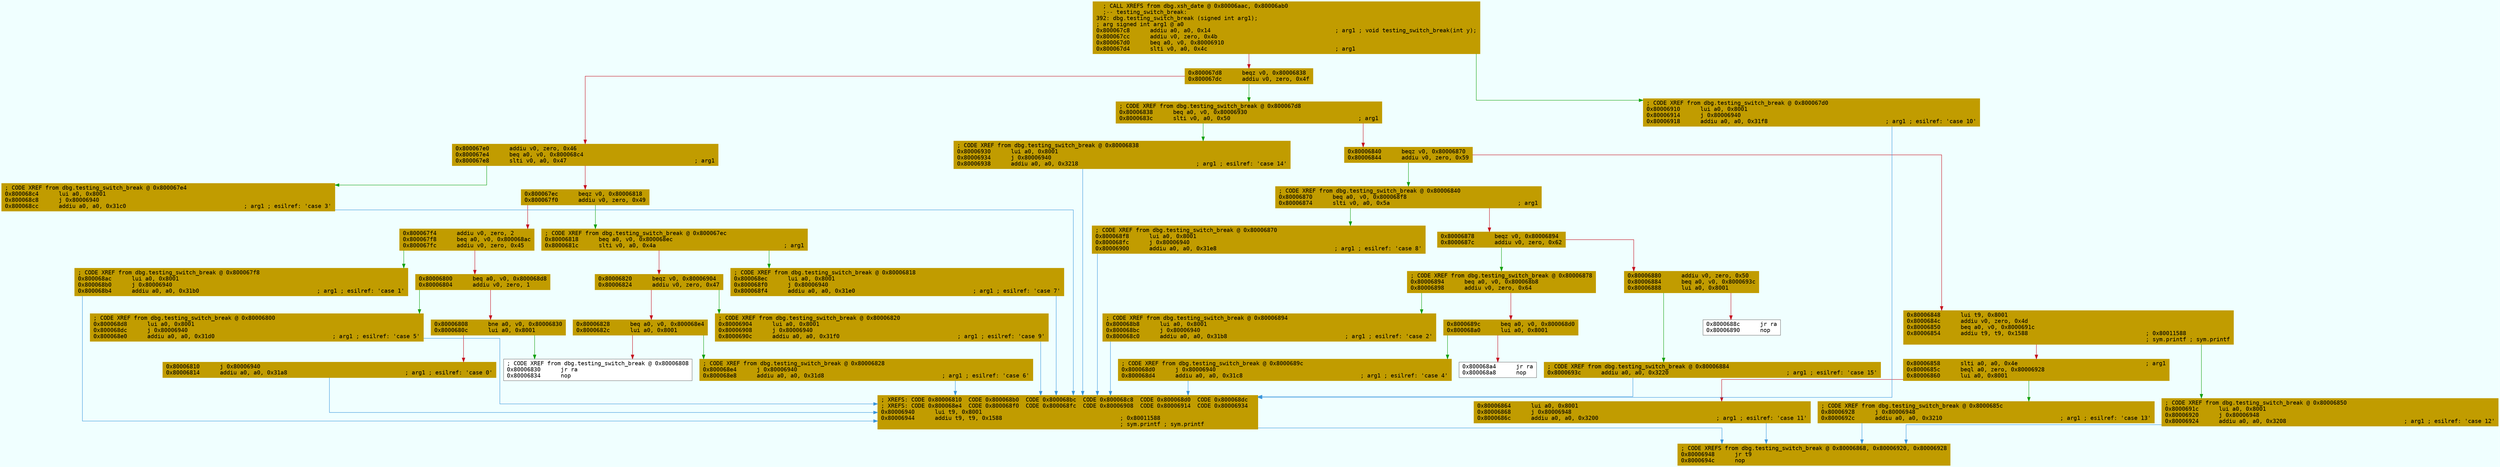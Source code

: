 digraph code {
	graph [bgcolor=azure fontsize=8 fontname="Courier" splines="ortho"];
	node [fillcolor=gray style=filled shape=box];
	edge [arrowhead="normal"];
	"0x800067c8" [URL="dbg.testing_switch_break/0x800067c8", fillcolor="#c19c00",color="#c19c00", fontname="Courier",label="  ; CALL XREFS from dbg.xsh_date @ 0x80006aac, 0x80006ab0\l  ;-- testing_switch_break:\l392: dbg.testing_switch_break (signed int arg1);\l; arg signed int arg1 @ a0\l0x800067c8      addiu a0, a0, 0x14                                     ; arg1 ; void testing_switch_break(int y);\l0x800067cc      addiu v0, zero, 0x4b\l0x800067d0      beq a0, v0, 0x80006910\l0x800067d4      slti v0, a0, 0x4c                                      ; arg1\l"]
	"0x800067d8" [URL="dbg.testing_switch_break/0x800067d8", fillcolor="#c19c00",color="#c19c00", fontname="Courier",label="0x800067d8      beqz v0, 0x80006838\l0x800067dc      addiu v0, zero, 0x4f\l"]
	"0x800067e0" [URL="dbg.testing_switch_break/0x800067e0", fillcolor="#c19c00",color="#c19c00", fontname="Courier",label="0x800067e0      addiu v0, zero, 0x46\l0x800067e4      beq a0, v0, 0x800068c4\l0x800067e8      slti v0, a0, 0x47                                      ; arg1\l"]
	"0x800067ec" [URL="dbg.testing_switch_break/0x800067ec", fillcolor="#c19c00",color="#c19c00", fontname="Courier",label="0x800067ec      beqz v0, 0x80006818\l0x800067f0      addiu v0, zero, 0x49\l"]
	"0x800067f4" [URL="dbg.testing_switch_break/0x800067f4", fillcolor="#c19c00",color="#c19c00", fontname="Courier",label="0x800067f4      addiu v0, zero, 2\l0x800067f8      beq a0, v0, 0x800068ac\l0x800067fc      addiu v0, zero, 0x45\l"]
	"0x80006800" [URL="dbg.testing_switch_break/0x80006800", fillcolor="#c19c00",color="#c19c00", fontname="Courier",label="0x80006800      beq a0, v0, 0x800068d8\l0x80006804      addiu v0, zero, 1\l"]
	"0x80006808" [URL="dbg.testing_switch_break/0x80006808", fillcolor="#c19c00",color="#c19c00", fontname="Courier",label="0x80006808      bne a0, v0, 0x80006830\l0x8000680c      lui a0, 0x8001\l"]
	"0x80006810" [URL="dbg.testing_switch_break/0x80006810", fillcolor="#c19c00",color="#c19c00", fontname="Courier",label="0x80006810      j 0x80006940\l0x80006814      addiu a0, a0, 0x31a8                                   ; arg1 ; esilref: 'case 0'\l"]
	"0x80006818" [URL="dbg.testing_switch_break/0x80006818", fillcolor="#c19c00",color="#c19c00", fontname="Courier",label="; CODE XREF from dbg.testing_switch_break @ 0x800067ec\l0x80006818      beq a0, v0, 0x800068ec\l0x8000681c      slti v0, a0, 0x4a                                      ; arg1\l"]
	"0x80006820" [URL="dbg.testing_switch_break/0x80006820", fillcolor="#c19c00",color="#c19c00", fontname="Courier",label="0x80006820      beqz v0, 0x80006904\l0x80006824      addiu v0, zero, 0x47\l"]
	"0x80006828" [URL="dbg.testing_switch_break/0x80006828", fillcolor="#c19c00",color="#c19c00", fontname="Courier",label="0x80006828      beq a0, v0, 0x800068e4\l0x8000682c      lui a0, 0x8001\l"]
	"0x80006830" [URL="dbg.testing_switch_break/0x80006830", fillcolor="white",color="#767676", fontname="Courier",label="; CODE XREF from dbg.testing_switch_break @ 0x80006808\l0x80006830      jr ra\l0x80006834      nop\l"]
	"0x80006838" [URL="dbg.testing_switch_break/0x80006838", fillcolor="#c19c00",color="#c19c00", fontname="Courier",label="; CODE XREF from dbg.testing_switch_break @ 0x800067d8\l0x80006838      beq a0, v0, 0x80006930\l0x8000683c      slti v0, a0, 0x50                                      ; arg1\l"]
	"0x80006840" [URL="dbg.testing_switch_break/0x80006840", fillcolor="#c19c00",color="#c19c00", fontname="Courier",label="0x80006840      beqz v0, 0x80006870\l0x80006844      addiu v0, zero, 0x59\l"]
	"0x80006848" [URL="dbg.testing_switch_break/0x80006848", fillcolor="#c19c00",color="#c19c00", fontname="Courier",label="0x80006848      lui t9, 0x8001\l0x8000684c      addiu v0, zero, 0x4d\l0x80006850      beq a0, v0, 0x8000691c\l0x80006854      addiu t9, t9, 0x1588                                   ; 0x80011588\l                                                                       ; sym.printf ; sym.printf\l"]
	"0x80006858" [URL="dbg.testing_switch_break/0x80006858", fillcolor="#c19c00",color="#c19c00", fontname="Courier",label="0x80006858      slti a0, a0, 0x4e                                      ; arg1\l0x8000685c      beql a0, zero, 0x80006928\l0x80006860      lui a0, 0x8001\l"]
	"0x80006864" [URL="dbg.testing_switch_break/0x80006864", fillcolor="#c19c00",color="#c19c00", fontname="Courier",label="0x80006864      lui a0, 0x8001\l0x80006868      j 0x80006948\l0x8000686c      addiu a0, a0, 0x3200                                   ; arg1 ; esilref: 'case 11'\l"]
	"0x80006870" [URL="dbg.testing_switch_break/0x80006870", fillcolor="#c19c00",color="#c19c00", fontname="Courier",label="; CODE XREF from dbg.testing_switch_break @ 0x80006840\l0x80006870      beq a0, v0, 0x800068f8\l0x80006874      slti v0, a0, 0x5a                                      ; arg1\l"]
	"0x80006878" [URL="dbg.testing_switch_break/0x80006878", fillcolor="#c19c00",color="#c19c00", fontname="Courier",label="0x80006878      beqz v0, 0x80006894\l0x8000687c      addiu v0, zero, 0x62\l"]
	"0x80006880" [URL="dbg.testing_switch_break/0x80006880", fillcolor="#c19c00",color="#c19c00", fontname="Courier",label="0x80006880      addiu v0, zero, 0x50\l0x80006884      beq a0, v0, 0x8000693c\l0x80006888      lui a0, 0x8001\l"]
	"0x8000688c" [URL="dbg.testing_switch_break/0x8000688c", fillcolor="white",color="#767676", fontname="Courier",label="0x8000688c      jr ra\l0x80006890      nop\l"]
	"0x80006894" [URL="dbg.testing_switch_break/0x80006894", fillcolor="#c19c00",color="#c19c00", fontname="Courier",label="; CODE XREF from dbg.testing_switch_break @ 0x80006878\l0x80006894      beq a0, v0, 0x800068b8\l0x80006898      addiu v0, zero, 0x64\l"]
	"0x8000689c" [URL="dbg.testing_switch_break/0x8000689c", fillcolor="#c19c00",color="#c19c00", fontname="Courier",label="0x8000689c      beq a0, v0, 0x800068d0\l0x800068a0      lui a0, 0x8001\l"]
	"0x800068a4" [URL="dbg.testing_switch_break/0x800068a4", fillcolor="white",color="#767676", fontname="Courier",label="0x800068a4      jr ra\l0x800068a8      nop\l"]
	"0x800068ac" [URL="dbg.testing_switch_break/0x800068ac", fillcolor="#c19c00",color="#c19c00", fontname="Courier",label="; CODE XREF from dbg.testing_switch_break @ 0x800067f8\l0x800068ac      lui a0, 0x8001\l0x800068b0      j 0x80006940\l0x800068b4      addiu a0, a0, 0x31b0                                   ; arg1 ; esilref: 'case 1'\l"]
	"0x800068b8" [URL="dbg.testing_switch_break/0x800068b8", fillcolor="#c19c00",color="#c19c00", fontname="Courier",label="; CODE XREF from dbg.testing_switch_break @ 0x80006894\l0x800068b8      lui a0, 0x8001\l0x800068bc      j 0x80006940\l0x800068c0      addiu a0, a0, 0x31b8                                   ; arg1 ; esilref: 'case 2'\l"]
	"0x800068c4" [URL="dbg.testing_switch_break/0x800068c4", fillcolor="#c19c00",color="#c19c00", fontname="Courier",label="; CODE XREF from dbg.testing_switch_break @ 0x800067e4\l0x800068c4      lui a0, 0x8001\l0x800068c8      j 0x80006940\l0x800068cc      addiu a0, a0, 0x31c0                                   ; arg1 ; esilref: 'case 3'\l"]
	"0x800068d0" [URL="dbg.testing_switch_break/0x800068d0", fillcolor="#c19c00",color="#c19c00", fontname="Courier",label="; CODE XREF from dbg.testing_switch_break @ 0x8000689c\l0x800068d0      j 0x80006940\l0x800068d4      addiu a0, a0, 0x31c8                                   ; arg1 ; esilref: 'case 4'\l"]
	"0x800068d8" [URL="dbg.testing_switch_break/0x800068d8", fillcolor="#c19c00",color="#c19c00", fontname="Courier",label="; CODE XREF from dbg.testing_switch_break @ 0x80006800\l0x800068d8      lui a0, 0x8001\l0x800068dc      j 0x80006940\l0x800068e0      addiu a0, a0, 0x31d0                                   ; arg1 ; esilref: 'case 5'\l"]
	"0x800068e4" [URL="dbg.testing_switch_break/0x800068e4", fillcolor="#c19c00",color="#c19c00", fontname="Courier",label="; CODE XREF from dbg.testing_switch_break @ 0x80006828\l0x800068e4      j 0x80006940\l0x800068e8      addiu a0, a0, 0x31d8                                   ; arg1 ; esilref: 'case 6'\l"]
	"0x800068ec" [URL="dbg.testing_switch_break/0x800068ec", fillcolor="#c19c00",color="#c19c00", fontname="Courier",label="; CODE XREF from dbg.testing_switch_break @ 0x80006818\l0x800068ec      lui a0, 0x8001\l0x800068f0      j 0x80006940\l0x800068f4      addiu a0, a0, 0x31e0                                   ; arg1 ; esilref: 'case 7'\l"]
	"0x800068f8" [URL="dbg.testing_switch_break/0x800068f8", fillcolor="#c19c00",color="#c19c00", fontname="Courier",label="; CODE XREF from dbg.testing_switch_break @ 0x80006870\l0x800068f8      lui a0, 0x8001\l0x800068fc      j 0x80006940\l0x80006900      addiu a0, a0, 0x31e8                                   ; arg1 ; esilref: 'case 8'\l"]
	"0x80006904" [URL="dbg.testing_switch_break/0x80006904", fillcolor="#c19c00",color="#c19c00", fontname="Courier",label="; CODE XREF from dbg.testing_switch_break @ 0x80006820\l0x80006904      lui a0, 0x8001\l0x80006908      j 0x80006940\l0x8000690c      addiu a0, a0, 0x31f0                                   ; arg1 ; esilref: 'case 9'\l"]
	"0x80006910" [URL="dbg.testing_switch_break/0x80006910", fillcolor="#c19c00",color="#c19c00", fontname="Courier",label="; CODE XREF from dbg.testing_switch_break @ 0x800067d0\l0x80006910      lui a0, 0x8001\l0x80006914      j 0x80006940\l0x80006918      addiu a0, a0, 0x31f8                                   ; arg1 ; esilref: 'case 10'\l"]
	"0x8000691c" [URL="dbg.testing_switch_break/0x8000691c", fillcolor="#c19c00",color="#c19c00", fontname="Courier",label="; CODE XREF from dbg.testing_switch_break @ 0x80006850\l0x8000691c      lui a0, 0x8001\l0x80006920      j 0x80006948\l0x80006924      addiu a0, a0, 0x3208                                   ; arg1 ; esilref: 'case 12'\l"]
	"0x80006928" [URL="dbg.testing_switch_break/0x80006928", fillcolor="#c19c00",color="#c19c00", fontname="Courier",label="; CODE XREF from dbg.testing_switch_break @ 0x8000685c\l0x80006928      j 0x80006948\l0x8000692c      addiu a0, a0, 0x3210                                   ; arg1 ; esilref: 'case 13'\l"]
	"0x80006930" [URL="dbg.testing_switch_break/0x80006930", fillcolor="#c19c00",color="#c19c00", fontname="Courier",label="; CODE XREF from dbg.testing_switch_break @ 0x80006838\l0x80006930      lui a0, 0x8001\l0x80006934      j 0x80006940\l0x80006938      addiu a0, a0, 0x3218                                   ; arg1 ; esilref: 'case 14'\l"]
	"0x8000693c" [URL="dbg.testing_switch_break/0x8000693c", fillcolor="#c19c00",color="#c19c00", fontname="Courier",label="; CODE XREF from dbg.testing_switch_break @ 0x80006884\l0x8000693c      addiu a0, a0, 0x3220                                   ; arg1 ; esilref: 'case 15'\l"]
	"0x80006940" [URL="dbg.testing_switch_break/0x80006940", fillcolor="#c19c00",color="#c19c00", fontname="Courier",label="; XREFS: CODE 0x80006810  CODE 0x800068b0  CODE 0x800068bc  CODE 0x800068c8  CODE 0x800068d0  CODE 0x800068dc  \l; XREFS: CODE 0x800068e4  CODE 0x800068f0  CODE 0x800068fc  CODE 0x80006908  CODE 0x80006914  CODE 0x80006934  \l0x80006940      lui t9, 0x8001\l0x80006944      addiu t9, t9, 0x1588                                   ; 0x80011588\l                                                                       ; sym.printf ; sym.printf\l"]
	"0x80006948" [URL="dbg.testing_switch_break/0x80006948", fillcolor="#c19c00",color="#c19c00", fontname="Courier",label="; CODE XREFS from dbg.testing_switch_break @ 0x80006868, 0x80006920, 0x80006928\l0x80006948      jr t9\l0x8000694c      nop\l"]
        "0x800067c8" -> "0x80006910" [color="#13a10e"];
        "0x800067c8" -> "0x800067d8" [color="#c50f1f"];
        "0x800067d8" -> "0x80006838" [color="#13a10e"];
        "0x800067d8" -> "0x800067e0" [color="#c50f1f"];
        "0x800067e0" -> "0x800068c4" [color="#13a10e"];
        "0x800067e0" -> "0x800067ec" [color="#c50f1f"];
        "0x800067ec" -> "0x80006818" [color="#13a10e"];
        "0x800067ec" -> "0x800067f4" [color="#c50f1f"];
        "0x800067f4" -> "0x800068ac" [color="#13a10e"];
        "0x800067f4" -> "0x80006800" [color="#c50f1f"];
        "0x80006800" -> "0x800068d8" [color="#13a10e"];
        "0x80006800" -> "0x80006808" [color="#c50f1f"];
        "0x80006808" -> "0x80006830" [color="#13a10e"];
        "0x80006808" -> "0x80006810" [color="#c50f1f"];
        "0x80006810" -> "0x80006940" [color="#3a96dd"];
        "0x80006818" -> "0x800068ec" [color="#13a10e"];
        "0x80006818" -> "0x80006820" [color="#c50f1f"];
        "0x80006820" -> "0x80006904" [color="#13a10e"];
        "0x80006820" -> "0x80006828" [color="#c50f1f"];
        "0x80006828" -> "0x800068e4" [color="#13a10e"];
        "0x80006828" -> "0x80006830" [color="#c50f1f"];
        "0x80006838" -> "0x80006930" [color="#13a10e"];
        "0x80006838" -> "0x80006840" [color="#c50f1f"];
        "0x80006840" -> "0x80006870" [color="#13a10e"];
        "0x80006840" -> "0x80006848" [color="#c50f1f"];
        "0x80006848" -> "0x8000691c" [color="#13a10e"];
        "0x80006848" -> "0x80006858" [color="#c50f1f"];
        "0x80006858" -> "0x80006928" [color="#13a10e"];
        "0x80006858" -> "0x80006864" [color="#c50f1f"];
        "0x80006864" -> "0x80006948" [color="#3a96dd"];
        "0x80006870" -> "0x800068f8" [color="#13a10e"];
        "0x80006870" -> "0x80006878" [color="#c50f1f"];
        "0x80006878" -> "0x80006894" [color="#13a10e"];
        "0x80006878" -> "0x80006880" [color="#c50f1f"];
        "0x80006880" -> "0x8000693c" [color="#13a10e"];
        "0x80006880" -> "0x8000688c" [color="#c50f1f"];
        "0x80006894" -> "0x800068b8" [color="#13a10e"];
        "0x80006894" -> "0x8000689c" [color="#c50f1f"];
        "0x8000689c" -> "0x800068d0" [color="#13a10e"];
        "0x8000689c" -> "0x800068a4" [color="#c50f1f"];
        "0x800068ac" -> "0x80006940" [color="#3a96dd"];
        "0x800068b8" -> "0x80006940" [color="#3a96dd"];
        "0x800068c4" -> "0x80006940" [color="#3a96dd"];
        "0x800068d0" -> "0x80006940" [color="#3a96dd"];
        "0x800068d8" -> "0x80006940" [color="#3a96dd"];
        "0x800068e4" -> "0x80006940" [color="#3a96dd"];
        "0x800068ec" -> "0x80006940" [color="#3a96dd"];
        "0x800068f8" -> "0x80006940" [color="#3a96dd"];
        "0x80006904" -> "0x80006940" [color="#3a96dd"];
        "0x80006910" -> "0x80006940" [color="#3a96dd"];
        "0x8000691c" -> "0x80006948" [color="#3a96dd"];
        "0x80006928" -> "0x80006948" [color="#3a96dd"];
        "0x80006930" -> "0x80006940" [color="#3a96dd"];
        "0x8000693c" -> "0x80006940" [color="#3a96dd"];
        "0x80006940" -> "0x80006948" [color="#3a96dd"];
}
